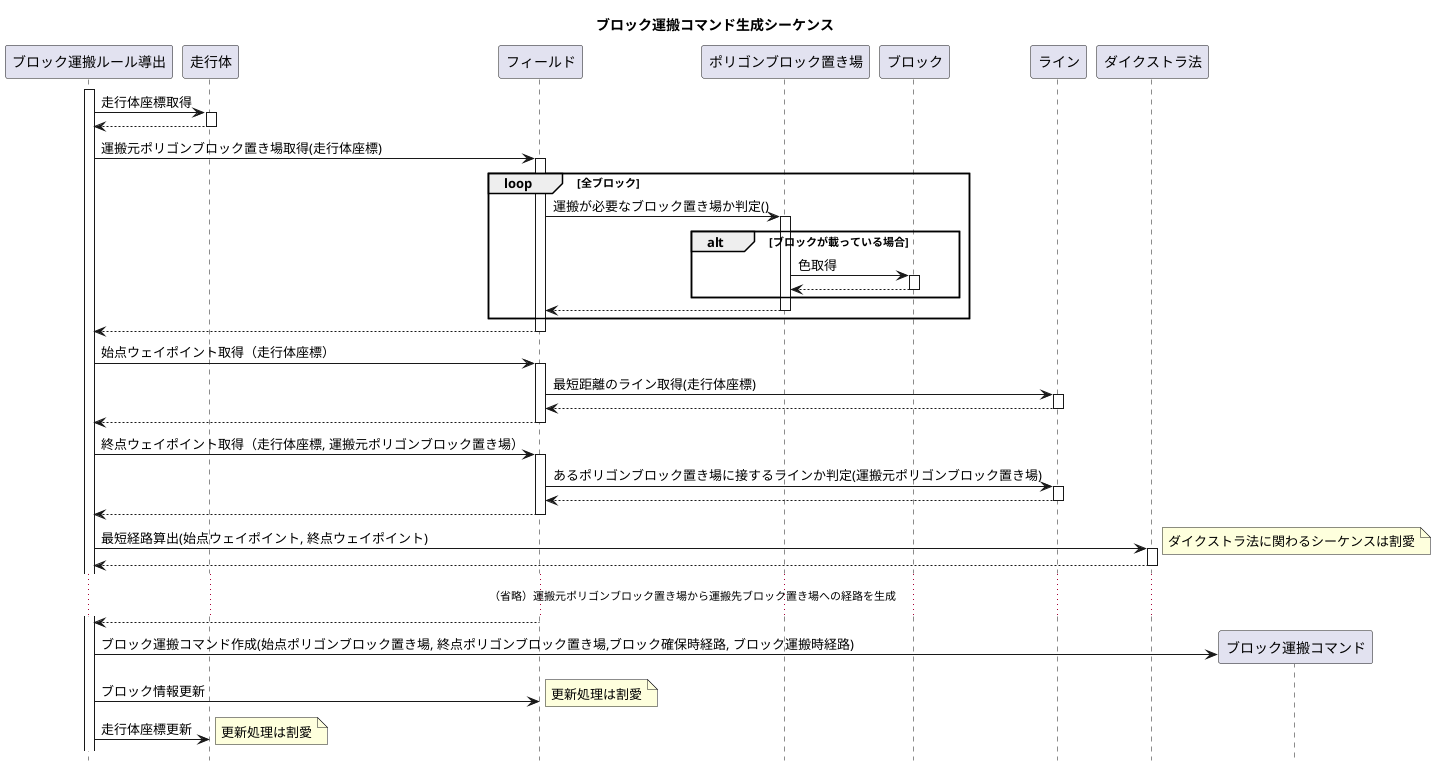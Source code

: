 @startuml
title ブロック運搬コマンド生成シーケンス
hide footbox

activate ブロック運搬ルール導出
ブロック運搬ルール導出 -> 走行体 : 走行体座標取得
	activate 走行体
	ブロック運搬ルール導出 <-- 走行体
	deactivate 走行体

ブロック運搬ルール導出 -> フィールド : 運搬元ポリゴンブロック置き場取得(走行体座標)　
	activate フィールド
	loop 全ブロック
	フィールド -> ポリゴンブロック置き場 : 運搬が必要なブロック置き場か判定()
		activate ポリゴンブロック置き場
		alt ブロックが載っている場合
		ポリゴンブロック置き場 -> ブロック : 色取得
			activate ブロック
			ポリゴンブロック置き場 <-- ブロック
			deactivate ブロック
		end
		フィールド <-- ポリゴンブロック置き場 
		deactivate ポリゴンブロック置き場
	end
ブロック運搬ルール導出  <-- フィールド 
deactivate フィールド

ブロック運搬ルール導出 -> フィールド : 始点ウェイポイント取得（走行体座標）
	activate フィールド
	フィールド -> ライン : 最短距離のライン取得(走行体座標)
		activate ライン
		フィールド <-- ライン : 
		deactivate ライン
	ブロック運搬ルール導出 <-- フィールド
	deactivate フィールド

ブロック運搬ルール導出 -> フィールド : 終点ウェイポイント取得（走行体座標, 運搬元ポリゴンブロック置き場）
	activate フィールド
	フィールド -> ライン : あるポリゴンブロック置き場に接するラインか判定(運搬元ポリゴンブロック置き場)

		activate ライン
		フィールド <-- ライン : 
		deactivate ライン
	ブロック運搬ルール導出 <-- フィールド
	deactivate フィールド


ブロック運搬ルール導出 -> ダイクストラ法 : 最短経路算出(始点ウェイポイント, 終点ウェイポイント)
		activate ダイクストラ法		
		note right : ダイクストラ法に関わるシーケンスは割愛
		ブロック運搬ルール導出 <-- ダイクストラ法
		deactivate ダイクストラ法


...（省略）運搬元ポリゴンブロック置き場から運搬先ブロック置き場への経路を生成...

ブロック運搬ルール導出 <-- フィールド

create ブロック運搬コマンド
ブロック運搬ルール導出 -> ブロック運搬コマンド : ブロック運搬コマンド作成(始点ポリゴンブロック置き場, 終点ポリゴンブロック置き場,ブロック確保時経路, ブロック運搬時経路)

ブロック運搬ルール導出 -> フィールド : ブロック情報更新
note right : 更新処理は割愛
ブロック運搬ルール導出 -> 走行体 : 走行体座標更新
note right : 更新処理は割愛

@enduml